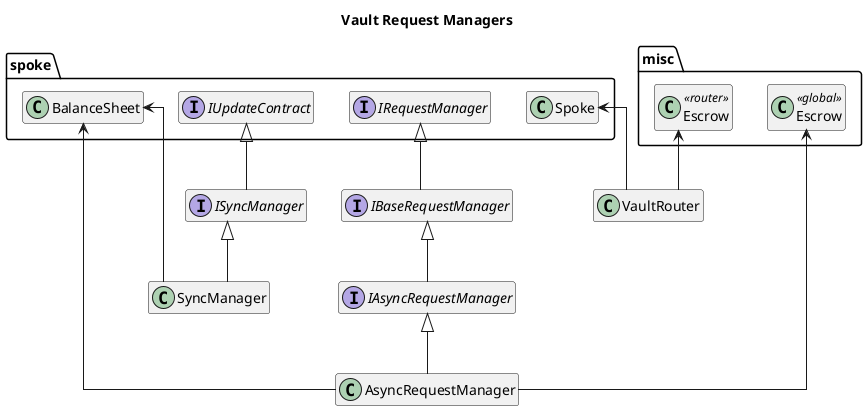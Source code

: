 @startuml request-managers
title Vault Request Managers
hide empty members

skinparam linetype ortho

package misc {
    class "Escrow" as GlobalEscrow<<global>>
    class "Escrow" as RouterEscrow<<router>>
}

package spoke {
    class Spoke
    class BalanceSheet
    interface IUpdateContract
    interface IRequestManager
}

interface IBaseRequestManager

interface IAsyncRequestManager
interface ISyncManager

IBaseRequestManager -up-|> IRequestManager

IAsyncRequestManager -up-|> IBaseRequestManager
ISyncManager -up-|> IUpdateContract

AsyncRequestManager -up--> GlobalEscrow
AsyncRequestManager -up--> BalanceSheet
AsyncRequestManager -up-|> IAsyncRequestManager

SyncManager -up-|> ISyncManager
SyncManager -up--> BalanceSheet

VaultRouter -up-> RouterEscrow
VaultRouter -up-> Spoke

@enduml
